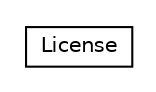 #!/usr/local/bin/dot
#
# Class diagram 
# Generated by UMLGraph version R5_6-24-gf6e263 (http://www.umlgraph.org/)
#

digraph G {
	edge [fontname="Helvetica",fontsize=10,labelfontname="Helvetica",labelfontsize=10];
	node [fontname="Helvetica",fontsize=10,shape=plaintext];
	nodesep=0.25;
	ranksep=0.5;
	// org.universAAL.ucc.model.install.License
	c1354776 [label=<<table title="org.universAAL.ucc.model.install.License" border="0" cellborder="1" cellspacing="0" cellpadding="2" port="p" href="./License.html">
		<tr><td><table border="0" cellspacing="0" cellpadding="1">
<tr><td align="center" balign="center"> License </td></tr>
		</table></td></tr>
		</table>>, URL="./License.html", fontname="Helvetica", fontcolor="black", fontsize=10.0];
}

